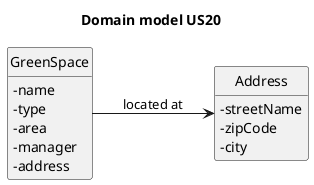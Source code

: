 @startuml
skinparam monochrome true
skinparam packageStyle rectangle
skinparam shadowing false

left to right direction

skinparam classAttributeIconSize 0

hide circle
hide methods

title Domain model US20

class "Address" {
    -streetName
    -zipCode
    -city
}

class "GreenSpace" {
    -name
    -type
    -area
    -manager
    -address
}

GreenSpace --> Address : located at

@enduml